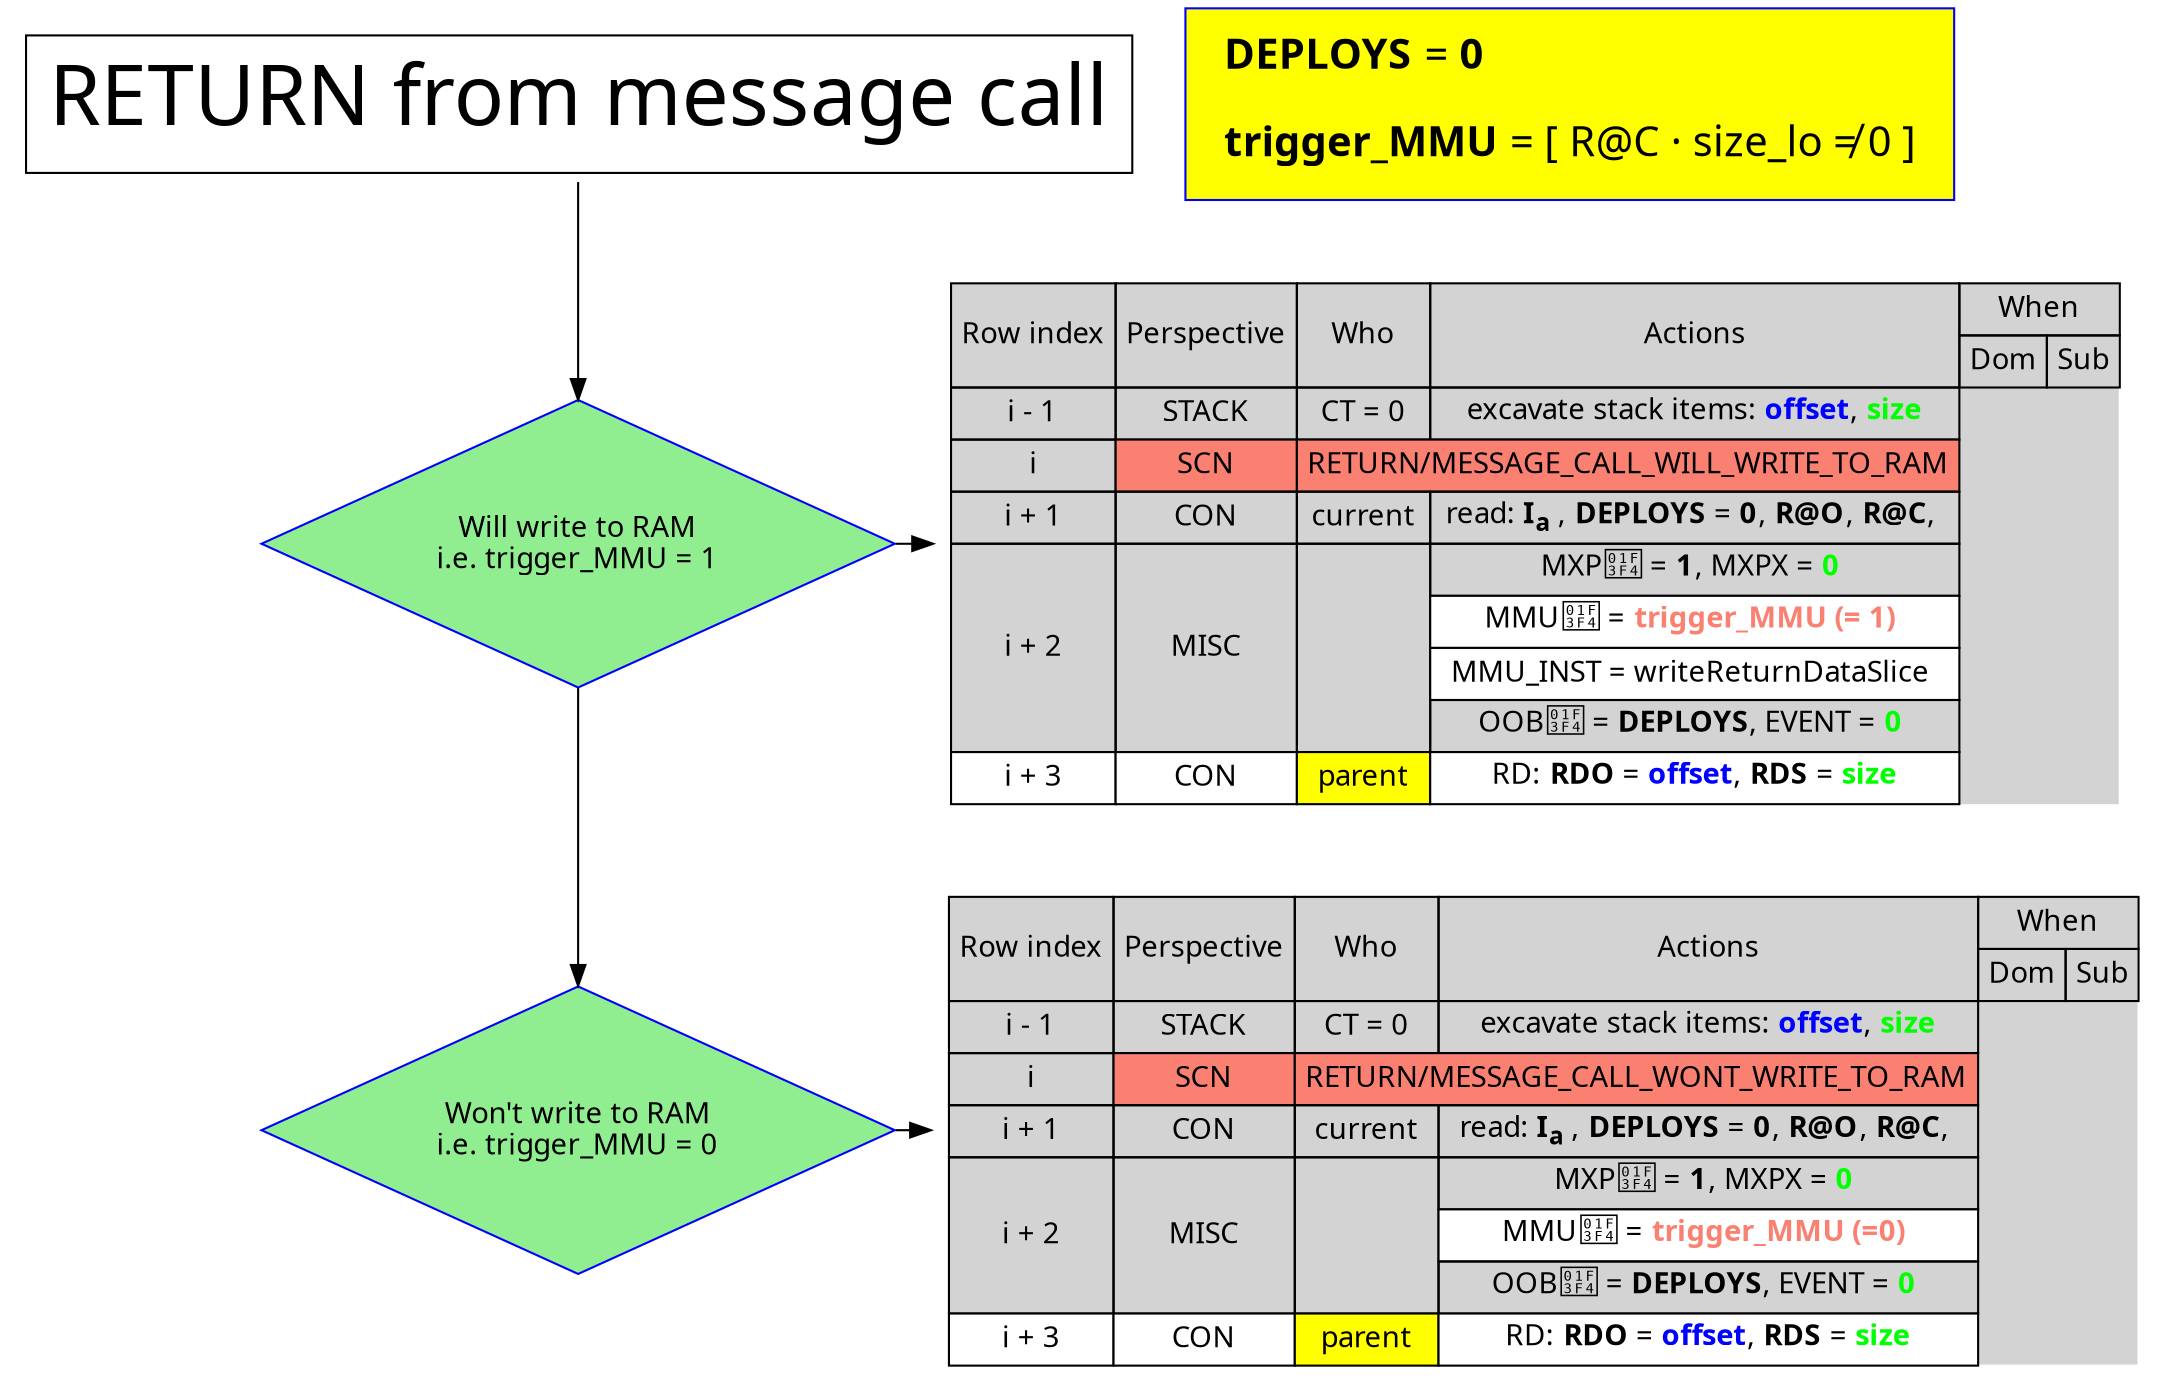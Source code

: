 # http://www.graphviz.org/content/cluster

digraph G {

  node [fontname = "Handlee"];
  node [shape=plaintext];
  edge [fontname = "Handlee"];

  return_from_message_call [label=<
    <TABLE BGCOLOR="WHITE" BORDER="0" CELLBORDER="1" CELLSPACING="0" CELLPADDING="10">
    <TR>
    <TD><FONT POINT-SIZE="40">RETURN from message call</FONT></TD>
    </TR>
    </TABLE>>];

  triggerMMU [
  label = <
    <TABLE BORDER="0" CELLBORDER="0" CELLSPACING="0" CELLPADDING="10">
    <TR>
    <TD ALIGN="LEFT" ><FONT POINT-SIZE="20"><B>DEPLOYS</B> = <B>0</B></FONT></TD>
    </TR>
    <TR>
    <TD><FONT POINT-SIZE="20"><B>trigger_MMU</B> = [ R@C &middot; size_lo &ne; 0 ]</FONT></TD>
    </TR>
    </TABLE>>;
  shape = rect;
  style = filled;
  fillcolor = "YELLOW";
  color = "BLUE";
  ]
  will_write_to_ram [
    label = "\nWill write to RAM\ni.e. trigger_MMU = 1\n ";
  shape = diamond;
  style = filled;
  fillcolor = "LIGHTGREEN";
  color = "BLUE";
  ];
  wont_write_to_ram [
    label = "\nWon't write to RAM\ni.e. trigger_MMU = 0\n ";
  shape = diamond;
  style = filled;
  fillcolor = "LIGHTGREEN";
  color = "BLUE";
  ];

  {
    rank=same;
    will_write_to_ram; will_write_to_ram_rows;
  }
  {
    rank=same;
    wont_write_to_ram; wont_write_to_ram_rows;
  }

  return_from_message_call       -> will_write_to_ram     ;
  will_write_to_ram              -> will_write_to_ram_rows;
  will_write_to_ram              -> wont_write_to_ram     ;
  wont_write_to_ram              -> wont_write_to_ram_rows;


wont_write_to_ram_rows [label=<
<TABLE BGCOLOR="LIGHTGRAY" BORDER="0" CELLBORDER="1" CELLSPACING="0" CELLPADDING="4">
  <TR>
    <TD ROWSPAN="2">Row index</TD>
    <TD ROWSPAN="2">Perspective</TD>
    <TD ROWSPAN="2">Who</TD>
    <TD ROWSPAN="2" COLSPAN="1">Actions</TD>
    <TD ROWSPAN="1" COLSPAN="2">When</TD>
  </TR>
  <TR>
    <TD ROWSPAN="1" COLSPAN="1">Dom</TD>
    <TD ROWSPAN="1" COLSPAN="1">Sub</TD>
  </TR>
  <TR>
    <TD>i - 1</TD>
    <TD>STACK</TD>
    <TD>CT = 0</TD>
    <TD>excavate stack items: <FONT COLOR="BLUE"><B>offset</B></FONT>, <FONT COLOR="GREEN"><B>size</B></FONT></TD>
  </TR>
  <TR>
    <TD COLSPAN="1">i</TD>
    <TD BGCOLOR="salmon" COLSPAN="1">SCN</TD>
    <TD BGCOLOR="salmon" COLSPAN="2">RETURN/MESSAGE_CALL_WONT_WRITE_TO_RAM</TD>
  </TR>
  <TR>
    <TD>i + 1</TD>
    <TD>CON</TD>
    <TD>current</TD>
    <TD>read: <B>I<sub>a</sub></B> , <B>DEPLOYS</B> = <B>0</B>, <B>R@O</B>, <B>R@C</B>, </TD>
  </TR>
  <TR>
    <TD ROWSPAN="3">i + 2</TD>
    <TD ROWSPAN="3">MISC</TD>
    <TD ROWSPAN="3"></TD>
    <TD ROWSPAN="1">MXP🏴 = <B>1</B>, MXPX = <B><FONT COLOR="GREEN">0</FONT></B> </TD>
  </TR>
  <TR>
    <TD BGCOLOR="WHITE" ROWSPAN="1">MMU🏴 = <B><FONT COLOR="SALMON">trigger_MMU (=0)</FONT></B> </TD>
  </TR>
  <TR>
    <TD ROWSPAN="1">OOB🏴 = <B>DEPLOYS</B>, EVENT = <B><FONT COLOR="GREEN">0</FONT></B> </TD>
  </TR>
  <TR>
    <TD BGCOLOR="WHITE">i + 3</TD>
    <TD BGCOLOR="WHITE">CON</TD>
    <TD BGCOLOR="YELLOW">parent</TD>
    <TD BGCOLOR="WHITE">RD: <B>RDO</B> = <FONT COLOR="BLUE"><B>offset</B></FONT>, <B>RDS</B> = <FONT COLOR="GREEN"><B>size</B></FONT></TD>
  </TR>
</TABLE>>];

will_write_to_ram_rows [label=<
<TABLE BGCOLOR="LIGHTGRAY" BORDER="0" CELLBORDER="1" CELLSPACING="0" CELLPADDING="4">
  <TR>
    <TD ROWSPAN="2">Row index</TD>
    <TD ROWSPAN="2">Perspective</TD>
    <TD ROWSPAN="2">Who</TD>
    <TD ROWSPAN="2" COLSPAN="1">Actions</TD>
    <TD ROWSPAN="1" COLSPAN="2">When</TD>
  </TR>
  <TR>
    <TD ROWSPAN="1" COLSPAN="1">Dom</TD>
    <TD ROWSPAN="1" COLSPAN="1">Sub</TD>
  </TR>
  <TR>
    <TD>i - 1</TD>
    <TD>STACK</TD>
    <TD>CT = 0</TD>
    <TD>excavate stack items: <FONT COLOR="BLUE"><B>offset</B></FONT>, <FONT COLOR="GREEN"><B>size</B></FONT></TD>
  </TR>
  <TR>
    <TD COLSPAN="1">i</TD>
    <TD BGCOLOR="salmon" COLSPAN="1">SCN</TD>
    <TD BGCOLOR="salmon" COLSPAN="2">RETURN/MESSAGE_CALL_WILL_WRITE_TO_RAM</TD>
  </TR>
  <TR>
    <TD>i + 1</TD>
    <TD>CON</TD>
    <TD>current</TD>
    <TD>read: <B>I<sub>a</sub></B> , <B>DEPLOYS</B> = <B>0</B>, <B>R@O</B>, <B>R@C</B>, </TD>
  </TR>
  <TR>
    <TD ROWSPAN="4">i + 2</TD>
    <TD ROWSPAN="4">MISC</TD>
    <TD ROWSPAN="4"></TD>
    <TD ROWSPAN="1">MXP🏴 = <B>1</B>, MXPX = <B><FONT COLOR="GREEN">0</FONT></B> </TD>
  </TR>
  <TR>
    <TD BGCOLOR="WHITE" ROWSPAN="1">MMU🏴 = <B><FONT COLOR="SALMON">trigger_MMU (= 1)</FONT></B> </TD>
  </TR>
  <TR>
    <TD BGCOLOR="WHITE" ROWSPAN="1">MMU_INST = writeReturnDataSlice </TD>
  </TR>
  <TR>
    <TD ROWSPAN="1">OOB🏴 = <B>DEPLOYS</B>, EVENT = <B><FONT COLOR="GREEN">0</FONT></B> </TD>
  </TR>
  <TR>
    <TD BGCOLOR="WHITE">i + 3</TD>
    <TD BGCOLOR="WHITE">CON</TD>
    <TD BGCOLOR="YELLOW">parent</TD>
    <TD BGCOLOR="WHITE">RD: <B>RDO</B> = <FONT COLOR="BLUE"><B>offset</B></FONT>, <B>RDS</B> = <FONT COLOR="GREEN"><B>size</B></FONT></TD>
  </TR>
</TABLE>>];

}
